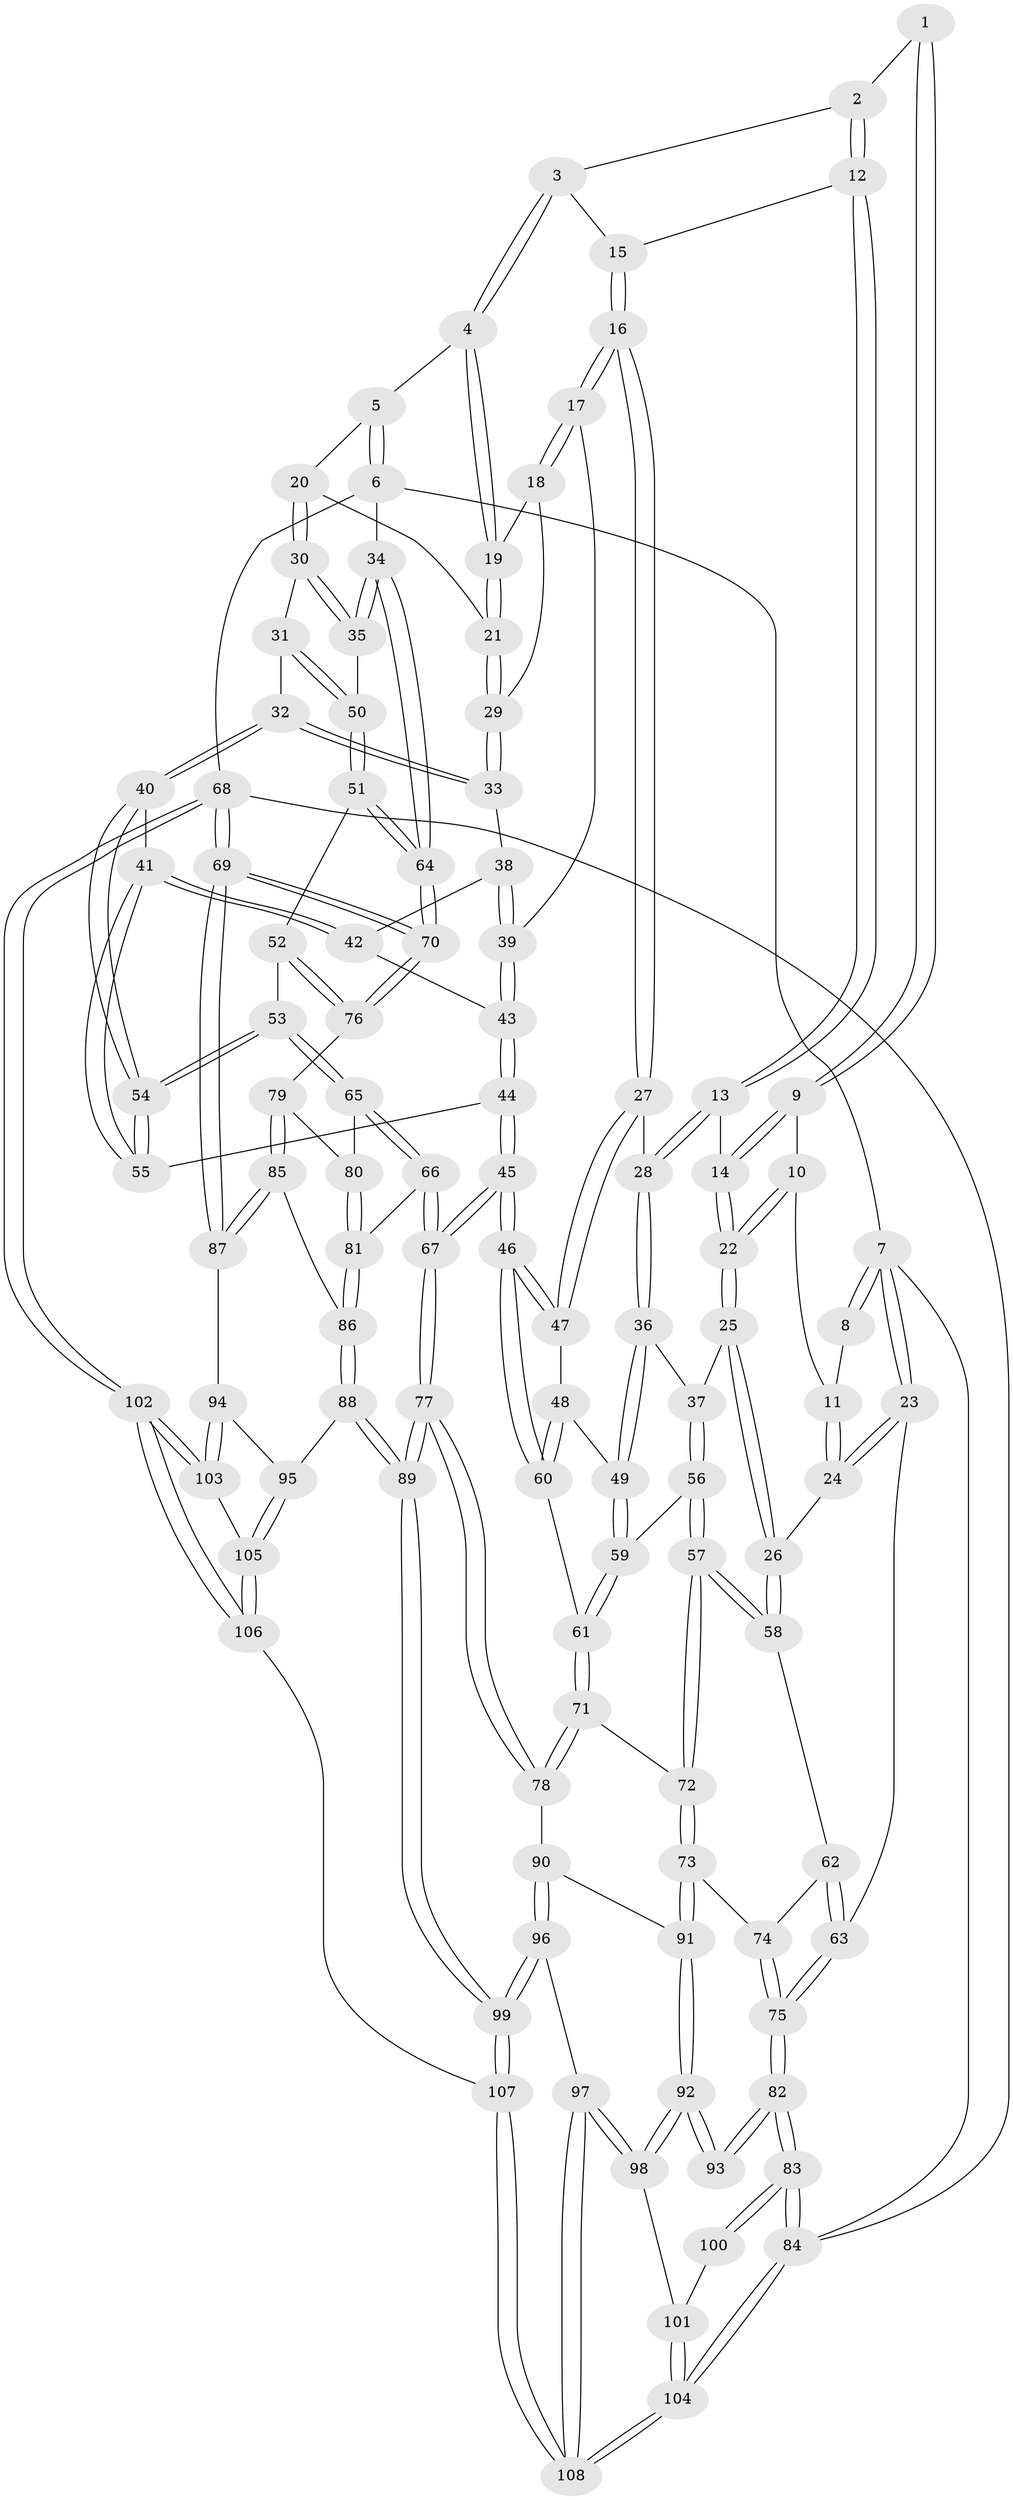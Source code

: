 // Generated by graph-tools (version 1.1) at 2025/03/03/09/25 03:03:22]
// undirected, 108 vertices, 267 edges
graph export_dot {
graph [start="1"]
  node [color=gray90,style=filled];
  1 [pos="+0.2796525836310271+0"];
  2 [pos="+0.3572778098844097+0"];
  3 [pos="+0.4601402046134317+0"];
  4 [pos="+0.8270920808736073+0"];
  5 [pos="+0.8935506966038619+0"];
  6 [pos="+1+0"];
  7 [pos="+0+0"];
  8 [pos="+0.13820959535871144+0"];
  9 [pos="+0.22740670780986813+0.054708380050792677"];
  10 [pos="+0.09384472147766496+0.08331601542754348"];
  11 [pos="+0.06690090392153589+0.07098538287509099"];
  12 [pos="+0.33948246114720854+0.10465230623539638"];
  13 [pos="+0.32673048157177886+0.14052665481264906"];
  14 [pos="+0.2645322331436189+0.13403721897783366"];
  15 [pos="+0.47796224570507584+0"];
  16 [pos="+0.5213665836388937+0.17499836332409396"];
  17 [pos="+0.5407499356120486+0.17578498096238734"];
  18 [pos="+0.6919611450995541+0.06933536314648366"];
  19 [pos="+0.6933044599543264+0.06678384294382181"];
  20 [pos="+0.8447835922820995+0.14020710810346065"];
  21 [pos="+0.8217915914670687+0.14713286069379214"];
  22 [pos="+0.18098666178923004+0.22143933362947488"];
  23 [pos="+0+0.12125879623979285"];
  24 [pos="+0.0023103030402320955+0.10517698211077968"];
  25 [pos="+0.16857952560408854+0.2624286165731418"];
  26 [pos="+0.10736878291480659+0.2911456468774132"];
  27 [pos="+0.47765789671510384+0.20745896137819805"];
  28 [pos="+0.4070139229511747+0.20055319738232671"];
  29 [pos="+0.7516010364468044+0.19519795298056616"];
  30 [pos="+0.9071166712964931+0.21962805370094476"];
  31 [pos="+0.835064765133032+0.2756540340486241"];
  32 [pos="+0.8170827036346128+0.2803955461937466"];
  33 [pos="+0.7476662582308484+0.23592276877564144"];
  34 [pos="+1+0.1659472190088006"];
  35 [pos="+1+0.20521293474844501"];
  36 [pos="+0.29135397537065344+0.3114843186407872"];
  37 [pos="+0.21818023656722543+0.29297887791459193"];
  38 [pos="+0.7323679768050698+0.24113915783464313"];
  39 [pos="+0.5749249974029443+0.20311628612562027"];
  40 [pos="+0.7891791296448736+0.3651057643239394"];
  41 [pos="+0.7008952669060121+0.36643650811435097"];
  42 [pos="+0.7231351672143779+0.25725357616026523"];
  43 [pos="+0.6332944170793755+0.32429042176228134"];
  44 [pos="+0.640672722961804+0.3933253093182217"];
  45 [pos="+0.5805881300017814+0.47522876758370164"];
  46 [pos="+0.571728934512699+0.471564314961872"];
  47 [pos="+0.47730729433285846+0.23218943499836522"];
  48 [pos="+0.4091670031510563+0.36093253999234576"];
  49 [pos="+0.307753225505653+0.3415928698681234"];
  50 [pos="+0.9271480325100298+0.3843884824666674"];
  51 [pos="+0.9129485881393279+0.41839480189788547"];
  52 [pos="+0.8583835749276065+0.4776617818740102"];
  53 [pos="+0.8446047296739876+0.48124716801520995"];
  54 [pos="+0.8328770019785801+0.46072554408807154"];
  55 [pos="+0.6472362773043329+0.39109551819244703"];
  56 [pos="+0.22245186874856046+0.46434870916182086"];
  57 [pos="+0.20313997298581027+0.4988360131128177"];
  58 [pos="+0.05019505379656571+0.3495269613184881"];
  59 [pos="+0.30557474925931727+0.3938832334945785"];
  60 [pos="+0.43822371891984924+0.47331647357681217"];
  61 [pos="+0.4075162753381857+0.49014370090712667"];
  62 [pos="+0+0.3756345625421734"];
  63 [pos="+0+0.38834953091812446"];
  64 [pos="+1+0.5149376484763809"];
  65 [pos="+0.8336001324889841+0.495199288524477"];
  66 [pos="+0.7034305156453422+0.5654128883370673"];
  67 [pos="+0.6374277097650376+0.5750204438044553"];
  68 [pos="+1+1"];
  69 [pos="+1+0.9793545870785457"];
  70 [pos="+1+0.5789045337138802"];
  71 [pos="+0.36997908761717935+0.5363343744246669"];
  72 [pos="+0.2222270327826941+0.6028562896580972"];
  73 [pos="+0.21778618106823705+0.6116110743551172"];
  74 [pos="+0.07962352090829691+0.5331590860803621"];
  75 [pos="+0+0.6661624889126967"];
  76 [pos="+1+0.586852011008497"];
  77 [pos="+0.5825139426721614+0.7356131859002041"];
  78 [pos="+0.5197730252433521+0.7280094092202679"];
  79 [pos="+0.9650230981122828+0.6427668736546618"];
  80 [pos="+0.8781652896250909+0.6091627603210451"];
  81 [pos="+0.8297994815439597+0.678552330293986"];
  82 [pos="+0+0.6816210977789536"];
  83 [pos="+0+1"];
  84 [pos="+0+1"];
  85 [pos="+0.9090031987762788+0.7373645532959645"];
  86 [pos="+0.83868291993581+0.7175119082308213"];
  87 [pos="+0.9557517477830799+0.819883590863369"];
  88 [pos="+0.7472170212103039+0.7861960210628979"];
  89 [pos="+0.5872666081843471+0.744825957530955"];
  90 [pos="+0.47121983968855385+0.7377247836734728"];
  91 [pos="+0.20694328077144902+0.6599429863962586"];
  92 [pos="+0.1818487202770147+0.6963253251232943"];
  93 [pos="+0.14641769286507758+0.6990389607669149"];
  94 [pos="+0.9239430776352774+0.8376633666159884"];
  95 [pos="+0.789734558524144+0.8501462516167959"];
  96 [pos="+0.3246955538950043+0.8842825026116709"];
  97 [pos="+0.2619049196483891+0.8689990937399307"];
  98 [pos="+0.20662723731009966+0.7940353806177531"];
  99 [pos="+0.5516494028645035+1"];
  100 [pos="+0.04038132141321067+0.8537293105335042"];
  101 [pos="+0.1262545340510298+0.8692566852129419"];
  102 [pos="+1+1"];
  103 [pos="+0.8705687165363802+0.9491444829313499"];
  104 [pos="+0+1"];
  105 [pos="+0.7856095205453848+0.9185182282093369"];
  106 [pos="+0.5721609584488285+1"];
  107 [pos="+0.5624084664525308+1"];
  108 [pos="+0.031796753623300575+1"];
  1 -- 2;
  1 -- 9;
  1 -- 9;
  2 -- 3;
  2 -- 12;
  2 -- 12;
  3 -- 4;
  3 -- 4;
  3 -- 15;
  4 -- 5;
  4 -- 19;
  4 -- 19;
  5 -- 6;
  5 -- 6;
  5 -- 20;
  6 -- 7;
  6 -- 34;
  6 -- 68;
  7 -- 8;
  7 -- 8;
  7 -- 23;
  7 -- 23;
  7 -- 84;
  8 -- 11;
  9 -- 10;
  9 -- 14;
  9 -- 14;
  10 -- 11;
  10 -- 22;
  10 -- 22;
  11 -- 24;
  11 -- 24;
  12 -- 13;
  12 -- 13;
  12 -- 15;
  13 -- 14;
  13 -- 28;
  13 -- 28;
  14 -- 22;
  14 -- 22;
  15 -- 16;
  15 -- 16;
  16 -- 17;
  16 -- 17;
  16 -- 27;
  16 -- 27;
  17 -- 18;
  17 -- 18;
  17 -- 39;
  18 -- 19;
  18 -- 29;
  19 -- 21;
  19 -- 21;
  20 -- 21;
  20 -- 30;
  20 -- 30;
  21 -- 29;
  21 -- 29;
  22 -- 25;
  22 -- 25;
  23 -- 24;
  23 -- 24;
  23 -- 63;
  24 -- 26;
  25 -- 26;
  25 -- 26;
  25 -- 37;
  26 -- 58;
  26 -- 58;
  27 -- 28;
  27 -- 47;
  27 -- 47;
  28 -- 36;
  28 -- 36;
  29 -- 33;
  29 -- 33;
  30 -- 31;
  30 -- 35;
  30 -- 35;
  31 -- 32;
  31 -- 50;
  31 -- 50;
  32 -- 33;
  32 -- 33;
  32 -- 40;
  32 -- 40;
  33 -- 38;
  34 -- 35;
  34 -- 35;
  34 -- 64;
  34 -- 64;
  35 -- 50;
  36 -- 37;
  36 -- 49;
  36 -- 49;
  37 -- 56;
  37 -- 56;
  38 -- 39;
  38 -- 39;
  38 -- 42;
  39 -- 43;
  39 -- 43;
  40 -- 41;
  40 -- 54;
  40 -- 54;
  41 -- 42;
  41 -- 42;
  41 -- 55;
  41 -- 55;
  42 -- 43;
  43 -- 44;
  43 -- 44;
  44 -- 45;
  44 -- 45;
  44 -- 55;
  45 -- 46;
  45 -- 46;
  45 -- 67;
  45 -- 67;
  46 -- 47;
  46 -- 47;
  46 -- 60;
  46 -- 60;
  47 -- 48;
  48 -- 49;
  48 -- 60;
  48 -- 60;
  49 -- 59;
  49 -- 59;
  50 -- 51;
  50 -- 51;
  51 -- 52;
  51 -- 64;
  51 -- 64;
  52 -- 53;
  52 -- 76;
  52 -- 76;
  53 -- 54;
  53 -- 54;
  53 -- 65;
  53 -- 65;
  54 -- 55;
  54 -- 55;
  56 -- 57;
  56 -- 57;
  56 -- 59;
  57 -- 58;
  57 -- 58;
  57 -- 72;
  57 -- 72;
  58 -- 62;
  59 -- 61;
  59 -- 61;
  60 -- 61;
  61 -- 71;
  61 -- 71;
  62 -- 63;
  62 -- 63;
  62 -- 74;
  63 -- 75;
  63 -- 75;
  64 -- 70;
  64 -- 70;
  65 -- 66;
  65 -- 66;
  65 -- 80;
  66 -- 67;
  66 -- 67;
  66 -- 81;
  67 -- 77;
  67 -- 77;
  68 -- 69;
  68 -- 69;
  68 -- 102;
  68 -- 102;
  68 -- 84;
  69 -- 70;
  69 -- 70;
  69 -- 87;
  69 -- 87;
  70 -- 76;
  70 -- 76;
  71 -- 72;
  71 -- 78;
  71 -- 78;
  72 -- 73;
  72 -- 73;
  73 -- 74;
  73 -- 91;
  73 -- 91;
  74 -- 75;
  74 -- 75;
  75 -- 82;
  75 -- 82;
  76 -- 79;
  77 -- 78;
  77 -- 78;
  77 -- 89;
  77 -- 89;
  78 -- 90;
  79 -- 80;
  79 -- 85;
  79 -- 85;
  80 -- 81;
  80 -- 81;
  81 -- 86;
  81 -- 86;
  82 -- 83;
  82 -- 83;
  82 -- 93;
  82 -- 93;
  83 -- 84;
  83 -- 84;
  83 -- 100;
  83 -- 100;
  84 -- 104;
  84 -- 104;
  85 -- 86;
  85 -- 87;
  85 -- 87;
  86 -- 88;
  86 -- 88;
  87 -- 94;
  88 -- 89;
  88 -- 89;
  88 -- 95;
  89 -- 99;
  89 -- 99;
  90 -- 91;
  90 -- 96;
  90 -- 96;
  91 -- 92;
  91 -- 92;
  92 -- 93;
  92 -- 93;
  92 -- 98;
  92 -- 98;
  94 -- 95;
  94 -- 103;
  94 -- 103;
  95 -- 105;
  95 -- 105;
  96 -- 97;
  96 -- 99;
  96 -- 99;
  97 -- 98;
  97 -- 98;
  97 -- 108;
  97 -- 108;
  98 -- 101;
  99 -- 107;
  99 -- 107;
  100 -- 101;
  101 -- 104;
  101 -- 104;
  102 -- 103;
  102 -- 103;
  102 -- 106;
  102 -- 106;
  103 -- 105;
  104 -- 108;
  104 -- 108;
  105 -- 106;
  105 -- 106;
  106 -- 107;
  107 -- 108;
  107 -- 108;
}
